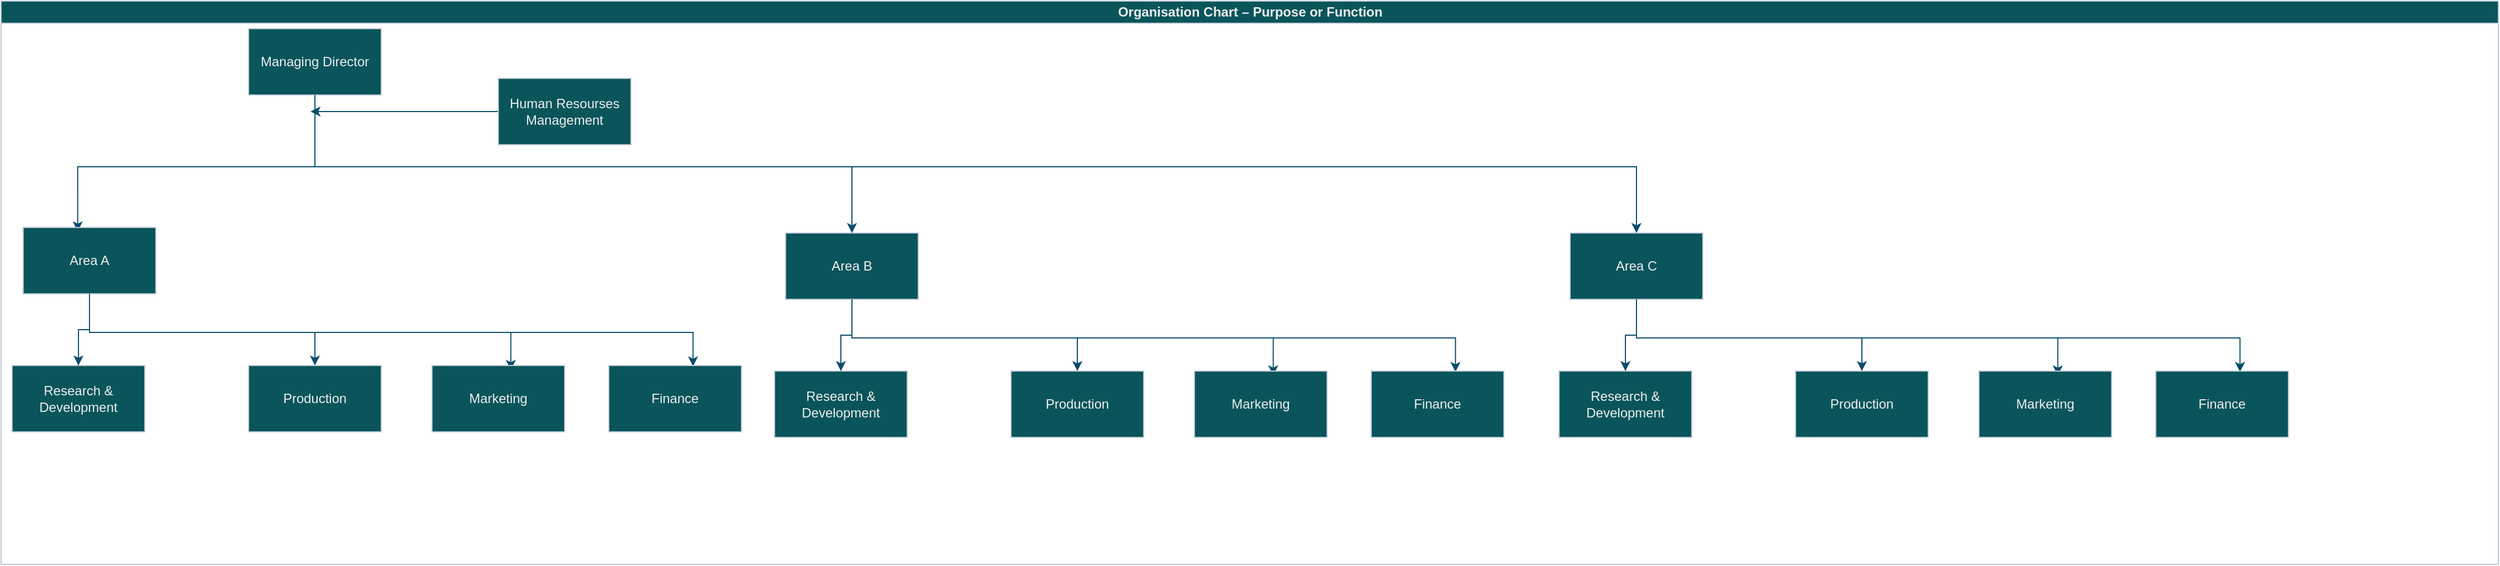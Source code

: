 <mxfile version="21.7.5" type="github">
  <diagram id="prtHgNgQTEPvFCAcTncT" name="Page-1">
    <mxGraphModel dx="998" dy="705" grid="1" gridSize="10" guides="1" tooltips="1" connect="1" arrows="1" fold="1" page="1" pageScale="1" pageWidth="827" pageHeight="1169" math="0" shadow="0">
      <root>
        <mxCell id="0" />
        <mxCell id="1" parent="0" />
        <mxCell id="UFWtLwlzSZ1uHZg3MW6--1" value="Organisation Chart – Purpose or Function" style="swimlane;html=1;startSize=20;horizontal=1;containerType=tree;glass=0;labelBackgroundColor=none;fillColor=#09555B;strokeColor=#BAC8D3;fontColor=#EEEEEE;" vertex="1" parent="1">
          <mxGeometry x="40" y="80" width="2260" height="510" as="geometry" />
        </mxCell>
        <mxCell id="UFWtLwlzSZ1uHZg3MW6--2" style="edgeStyle=orthogonalEdgeStyle;rounded=0;orthogonalLoop=1;jettySize=auto;html=1;entryX=0.411;entryY=0.059;entryDx=0;entryDy=0;entryPerimeter=0;labelBackgroundColor=none;fontColor=default;strokeColor=#0B4D6A;" edge="1" parent="UFWtLwlzSZ1uHZg3MW6--1" source="UFWtLwlzSZ1uHZg3MW6--6" target="UFWtLwlzSZ1uHZg3MW6--7">
          <mxGeometry relative="1" as="geometry">
            <Array as="points">
              <mxPoint x="284" y="150" />
              <mxPoint x="69" y="150" />
            </Array>
          </mxGeometry>
        </mxCell>
        <mxCell id="UFWtLwlzSZ1uHZg3MW6--6" value="Managing Director" style="rounded=0;whiteSpace=wrap;html=1;labelBackgroundColor=none;fillColor=#09555B;strokeColor=#BAC8D3;fontColor=#EEEEEE;" vertex="1" parent="UFWtLwlzSZ1uHZg3MW6--1">
          <mxGeometry x="224" y="25" width="120" height="60" as="geometry" />
        </mxCell>
        <mxCell id="UFWtLwlzSZ1uHZg3MW6--19" style="edgeStyle=orthogonalEdgeStyle;rounded=0;orthogonalLoop=1;jettySize=auto;html=1;labelBackgroundColor=none;strokeColor=#0B4D6A;fontColor=default;" edge="1" parent="UFWtLwlzSZ1uHZg3MW6--1" source="UFWtLwlzSZ1uHZg3MW6--20">
          <mxGeometry relative="1" as="geometry">
            <mxPoint x="70" y="350" as="targetPoint" />
          </mxGeometry>
        </mxCell>
        <mxCell id="UFWtLwlzSZ1uHZg3MW6--26" style="edgeStyle=orthogonalEdgeStyle;rounded=0;orthogonalLoop=1;jettySize=auto;html=1;entryX=0.594;entryY=0.065;entryDx=0;entryDy=0;entryPerimeter=0;labelBackgroundColor=none;strokeColor=#0B4D6A;fontColor=default;" edge="1" parent="UFWtLwlzSZ1uHZg3MW6--1" source="UFWtLwlzSZ1uHZg3MW6--7" target="UFWtLwlzSZ1uHZg3MW6--24">
          <mxGeometry relative="1" as="geometry">
            <Array as="points">
              <mxPoint x="80" y="300" />
              <mxPoint x="461" y="300" />
            </Array>
          </mxGeometry>
        </mxCell>
        <mxCell id="UFWtLwlzSZ1uHZg3MW6--27" style="edgeStyle=orthogonalEdgeStyle;rounded=0;orthogonalLoop=1;jettySize=auto;html=1;entryX=0.635;entryY=0.013;entryDx=0;entryDy=0;entryPerimeter=0;labelBackgroundColor=none;strokeColor=#0B4D6A;fontColor=default;" edge="1" parent="UFWtLwlzSZ1uHZg3MW6--1" source="UFWtLwlzSZ1uHZg3MW6--7" target="UFWtLwlzSZ1uHZg3MW6--25">
          <mxGeometry relative="1" as="geometry">
            <Array as="points">
              <mxPoint x="80" y="300" />
              <mxPoint x="626" y="300" />
            </Array>
          </mxGeometry>
        </mxCell>
        <mxCell id="UFWtLwlzSZ1uHZg3MW6--7" value="Area A" style="rounded=0;whiteSpace=wrap;html=1;labelBackgroundColor=none;fillColor=#09555B;strokeColor=#BAC8D3;fontColor=#EEEEEE;" vertex="1" parent="UFWtLwlzSZ1uHZg3MW6--1">
          <mxGeometry x="20" y="205" width="120" height="60" as="geometry" />
        </mxCell>
        <mxCell id="UFWtLwlzSZ1uHZg3MW6--14" style="edgeStyle=orthogonalEdgeStyle;rounded=0;orthogonalLoop=1;jettySize=auto;html=1;labelBackgroundColor=none;fontColor=default;strokeColor=#0B4D6A;" edge="1" parent="UFWtLwlzSZ1uHZg3MW6--1" source="UFWtLwlzSZ1uHZg3MW6--15">
          <mxGeometry relative="1" as="geometry">
            <mxPoint x="280" y="100" as="targetPoint" />
          </mxGeometry>
        </mxCell>
        <mxCell id="UFWtLwlzSZ1uHZg3MW6--15" value="Human Resourses Management" style="rounded=0;whiteSpace=wrap;html=1;labelBackgroundColor=none;fillColor=#09555B;strokeColor=#BAC8D3;fontColor=#EEEEEE;" vertex="1" parent="UFWtLwlzSZ1uHZg3MW6--1">
          <mxGeometry x="450" y="70" width="120" height="60" as="geometry" />
        </mxCell>
        <mxCell id="UFWtLwlzSZ1uHZg3MW6--20" value="Research &amp;amp; Development" style="rounded=0;whiteSpace=wrap;html=1;labelBackgroundColor=none;fillColor=#09555B;strokeColor=#BAC8D3;fontColor=#EEEEEE;" vertex="1" parent="UFWtLwlzSZ1uHZg3MW6--1">
          <mxGeometry x="10" y="330" width="120" height="60" as="geometry" />
        </mxCell>
        <mxCell id="UFWtLwlzSZ1uHZg3MW6--21" value="" style="edgeStyle=orthogonalEdgeStyle;rounded=0;orthogonalLoop=1;jettySize=auto;html=1;labelBackgroundColor=none;strokeColor=#0B4D6A;fontColor=default;" edge="1" parent="UFWtLwlzSZ1uHZg3MW6--1" source="UFWtLwlzSZ1uHZg3MW6--7" target="UFWtLwlzSZ1uHZg3MW6--20">
          <mxGeometry relative="1" as="geometry">
            <mxPoint x="110" y="430" as="targetPoint" />
            <mxPoint x="120" y="345" as="sourcePoint" />
          </mxGeometry>
        </mxCell>
        <mxCell id="UFWtLwlzSZ1uHZg3MW6--23" value="Production" style="rounded=0;whiteSpace=wrap;html=1;labelBackgroundColor=none;fillColor=#09555B;strokeColor=#BAC8D3;fontColor=#EEEEEE;" vertex="1" parent="UFWtLwlzSZ1uHZg3MW6--1">
          <mxGeometry x="224" y="330" width="120" height="60" as="geometry" />
        </mxCell>
        <mxCell id="UFWtLwlzSZ1uHZg3MW6--22" style="edgeStyle=orthogonalEdgeStyle;rounded=0;orthogonalLoop=1;jettySize=auto;html=1;labelBackgroundColor=none;strokeColor=#0B4D6A;fontColor=default;" edge="1" parent="UFWtLwlzSZ1uHZg3MW6--1" source="UFWtLwlzSZ1uHZg3MW6--7" target="UFWtLwlzSZ1uHZg3MW6--23">
          <mxGeometry relative="1" as="geometry">
            <mxPoint x="290" y="330" as="targetPoint" />
            <Array as="points">
              <mxPoint x="80" y="300" />
              <mxPoint x="284" y="300" />
            </Array>
          </mxGeometry>
        </mxCell>
        <mxCell id="UFWtLwlzSZ1uHZg3MW6--24" value="Marketing" style="rounded=0;whiteSpace=wrap;html=1;labelBackgroundColor=none;fillColor=#09555B;strokeColor=#BAC8D3;fontColor=#EEEEEE;" vertex="1" parent="UFWtLwlzSZ1uHZg3MW6--1">
          <mxGeometry x="390" y="330" width="120" height="60" as="geometry" />
        </mxCell>
        <mxCell id="UFWtLwlzSZ1uHZg3MW6--25" value="Finance&lt;br&gt;" style="rounded=0;whiteSpace=wrap;html=1;labelBackgroundColor=none;fillColor=#09555B;strokeColor=#BAC8D3;fontColor=#EEEEEE;" vertex="1" parent="UFWtLwlzSZ1uHZg3MW6--1">
          <mxGeometry x="550" y="330" width="120" height="60" as="geometry" />
        </mxCell>
        <mxCell id="UFWtLwlzSZ1uHZg3MW6--28" style="edgeStyle=orthogonalEdgeStyle;rounded=0;orthogonalLoop=1;jettySize=auto;html=1;labelBackgroundColor=none;strokeColor=#0B4D6A;fontColor=default;" edge="1" parent="1" source="UFWtLwlzSZ1uHZg3MW6--32">
          <mxGeometry relative="1" as="geometry">
            <mxPoint x="800" y="435" as="targetPoint" />
          </mxGeometry>
        </mxCell>
        <mxCell id="UFWtLwlzSZ1uHZg3MW6--29" style="edgeStyle=orthogonalEdgeStyle;rounded=0;orthogonalLoop=1;jettySize=auto;html=1;entryX=0.594;entryY=0.065;entryDx=0;entryDy=0;entryPerimeter=0;labelBackgroundColor=none;strokeColor=#0B4D6A;fontColor=default;" edge="1" parent="1" source="UFWtLwlzSZ1uHZg3MW6--31" target="UFWtLwlzSZ1uHZg3MW6--36">
          <mxGeometry relative="1" as="geometry">
            <Array as="points">
              <mxPoint x="810" y="385" />
              <mxPoint x="1191" y="385" />
            </Array>
          </mxGeometry>
        </mxCell>
        <mxCell id="UFWtLwlzSZ1uHZg3MW6--30" style="edgeStyle=orthogonalEdgeStyle;rounded=0;orthogonalLoop=1;jettySize=auto;html=1;entryX=0.635;entryY=0.013;entryDx=0;entryDy=0;entryPerimeter=0;labelBackgroundColor=none;strokeColor=#0B4D6A;fontColor=default;" edge="1" parent="1" source="UFWtLwlzSZ1uHZg3MW6--31" target="UFWtLwlzSZ1uHZg3MW6--37">
          <mxGeometry relative="1" as="geometry">
            <Array as="points">
              <mxPoint x="810" y="385" />
              <mxPoint x="1356" y="385" />
            </Array>
          </mxGeometry>
        </mxCell>
        <mxCell id="UFWtLwlzSZ1uHZg3MW6--31" value="Area B" style="rounded=0;whiteSpace=wrap;html=1;labelBackgroundColor=none;fillColor=#09555B;strokeColor=#BAC8D3;fontColor=#EEEEEE;" vertex="1" parent="1">
          <mxGeometry x="750" y="290" width="120" height="60" as="geometry" />
        </mxCell>
        <mxCell id="UFWtLwlzSZ1uHZg3MW6--32" value="Research &amp;amp; Development" style="rounded=0;whiteSpace=wrap;html=1;labelBackgroundColor=none;fillColor=#09555B;strokeColor=#BAC8D3;fontColor=#EEEEEE;" vertex="1" parent="1">
          <mxGeometry x="740" y="415" width="120" height="60" as="geometry" />
        </mxCell>
        <mxCell id="UFWtLwlzSZ1uHZg3MW6--33" value="" style="edgeStyle=orthogonalEdgeStyle;rounded=0;orthogonalLoop=1;jettySize=auto;html=1;labelBackgroundColor=none;strokeColor=#0B4D6A;fontColor=default;" edge="1" parent="1" source="UFWtLwlzSZ1uHZg3MW6--31" target="UFWtLwlzSZ1uHZg3MW6--32">
          <mxGeometry relative="1" as="geometry">
            <mxPoint x="840" y="515" as="targetPoint" />
            <mxPoint x="850" y="430" as="sourcePoint" />
          </mxGeometry>
        </mxCell>
        <mxCell id="UFWtLwlzSZ1uHZg3MW6--34" value="Production" style="rounded=0;whiteSpace=wrap;html=1;labelBackgroundColor=none;fillColor=#09555B;strokeColor=#BAC8D3;fontColor=#EEEEEE;" vertex="1" parent="1">
          <mxGeometry x="954" y="415" width="120" height="60" as="geometry" />
        </mxCell>
        <mxCell id="UFWtLwlzSZ1uHZg3MW6--35" style="edgeStyle=orthogonalEdgeStyle;rounded=0;orthogonalLoop=1;jettySize=auto;html=1;labelBackgroundColor=none;strokeColor=#0B4D6A;fontColor=default;" edge="1" parent="1" source="UFWtLwlzSZ1uHZg3MW6--31" target="UFWtLwlzSZ1uHZg3MW6--34">
          <mxGeometry relative="1" as="geometry">
            <mxPoint x="1020" y="415" as="targetPoint" />
            <Array as="points">
              <mxPoint x="810" y="385" />
              <mxPoint x="1014" y="385" />
            </Array>
          </mxGeometry>
        </mxCell>
        <mxCell id="UFWtLwlzSZ1uHZg3MW6--36" value="Marketing" style="rounded=0;whiteSpace=wrap;html=1;labelBackgroundColor=none;fillColor=#09555B;strokeColor=#BAC8D3;fontColor=#EEEEEE;" vertex="1" parent="1">
          <mxGeometry x="1120" y="415" width="120" height="60" as="geometry" />
        </mxCell>
        <mxCell id="UFWtLwlzSZ1uHZg3MW6--37" value="Finance&lt;br&gt;" style="rounded=0;whiteSpace=wrap;html=1;labelBackgroundColor=none;fillColor=#09555B;strokeColor=#BAC8D3;fontColor=#EEEEEE;" vertex="1" parent="1">
          <mxGeometry x="1280" y="415" width="120" height="60" as="geometry" />
        </mxCell>
        <mxCell id="UFWtLwlzSZ1uHZg3MW6--38" style="edgeStyle=orthogonalEdgeStyle;rounded=0;orthogonalLoop=1;jettySize=auto;html=1;labelBackgroundColor=none;strokeColor=#0B4D6A;fontColor=default;" edge="1" parent="1" source="UFWtLwlzSZ1uHZg3MW6--42">
          <mxGeometry relative="1" as="geometry">
            <mxPoint x="1510" y="435" as="targetPoint" />
          </mxGeometry>
        </mxCell>
        <mxCell id="UFWtLwlzSZ1uHZg3MW6--39" style="edgeStyle=orthogonalEdgeStyle;rounded=0;orthogonalLoop=1;jettySize=auto;html=1;entryX=0.594;entryY=0.065;entryDx=0;entryDy=0;entryPerimeter=0;labelBackgroundColor=none;strokeColor=#0B4D6A;fontColor=default;" edge="1" parent="1" source="UFWtLwlzSZ1uHZg3MW6--41" target="UFWtLwlzSZ1uHZg3MW6--46">
          <mxGeometry relative="1" as="geometry">
            <Array as="points">
              <mxPoint x="1520" y="385" />
              <mxPoint x="1901" y="385" />
            </Array>
          </mxGeometry>
        </mxCell>
        <mxCell id="UFWtLwlzSZ1uHZg3MW6--40" style="edgeStyle=orthogonalEdgeStyle;rounded=0;orthogonalLoop=1;jettySize=auto;html=1;entryX=0.635;entryY=0.013;entryDx=0;entryDy=0;entryPerimeter=0;labelBackgroundColor=none;strokeColor=#0B4D6A;fontColor=default;" edge="1" parent="1" source="UFWtLwlzSZ1uHZg3MW6--41" target="UFWtLwlzSZ1uHZg3MW6--47">
          <mxGeometry relative="1" as="geometry">
            <Array as="points">
              <mxPoint x="1520" y="385" />
              <mxPoint x="2066" y="385" />
            </Array>
          </mxGeometry>
        </mxCell>
        <mxCell id="UFWtLwlzSZ1uHZg3MW6--41" value="Area C" style="rounded=0;whiteSpace=wrap;html=1;labelBackgroundColor=none;fillColor=#09555B;strokeColor=#BAC8D3;fontColor=#EEEEEE;" vertex="1" parent="1">
          <mxGeometry x="1460" y="290" width="120" height="60" as="geometry" />
        </mxCell>
        <mxCell id="UFWtLwlzSZ1uHZg3MW6--42" value="Research &amp;amp; Development" style="rounded=0;whiteSpace=wrap;html=1;labelBackgroundColor=none;fillColor=#09555B;strokeColor=#BAC8D3;fontColor=#EEEEEE;" vertex="1" parent="1">
          <mxGeometry x="1450" y="415" width="120" height="60" as="geometry" />
        </mxCell>
        <mxCell id="UFWtLwlzSZ1uHZg3MW6--43" value="" style="edgeStyle=orthogonalEdgeStyle;rounded=0;orthogonalLoop=1;jettySize=auto;html=1;labelBackgroundColor=none;strokeColor=#0B4D6A;fontColor=default;" edge="1" parent="1" source="UFWtLwlzSZ1uHZg3MW6--41" target="UFWtLwlzSZ1uHZg3MW6--42">
          <mxGeometry relative="1" as="geometry">
            <mxPoint x="1550" y="515" as="targetPoint" />
            <mxPoint x="1560" y="430" as="sourcePoint" />
          </mxGeometry>
        </mxCell>
        <mxCell id="UFWtLwlzSZ1uHZg3MW6--44" value="Production" style="rounded=0;whiteSpace=wrap;html=1;labelBackgroundColor=none;fillColor=#09555B;strokeColor=#BAC8D3;fontColor=#EEEEEE;" vertex="1" parent="1">
          <mxGeometry x="1664" y="415" width="120" height="60" as="geometry" />
        </mxCell>
        <mxCell id="UFWtLwlzSZ1uHZg3MW6--45" style="edgeStyle=orthogonalEdgeStyle;rounded=0;orthogonalLoop=1;jettySize=auto;html=1;labelBackgroundColor=none;strokeColor=#0B4D6A;fontColor=default;" edge="1" parent="1" source="UFWtLwlzSZ1uHZg3MW6--41" target="UFWtLwlzSZ1uHZg3MW6--44">
          <mxGeometry relative="1" as="geometry">
            <mxPoint x="1730" y="415" as="targetPoint" />
            <Array as="points">
              <mxPoint x="1520" y="385" />
              <mxPoint x="1724" y="385" />
            </Array>
          </mxGeometry>
        </mxCell>
        <mxCell id="UFWtLwlzSZ1uHZg3MW6--46" value="Marketing" style="rounded=0;whiteSpace=wrap;html=1;labelBackgroundColor=none;fillColor=#09555B;strokeColor=#BAC8D3;fontColor=#EEEEEE;" vertex="1" parent="1">
          <mxGeometry x="1830" y="415" width="120" height="60" as="geometry" />
        </mxCell>
        <mxCell id="UFWtLwlzSZ1uHZg3MW6--47" value="Finance&lt;br&gt;" style="rounded=0;whiteSpace=wrap;html=1;labelBackgroundColor=none;fillColor=#09555B;strokeColor=#BAC8D3;fontColor=#EEEEEE;" vertex="1" parent="1">
          <mxGeometry x="1990" y="415" width="120" height="60" as="geometry" />
        </mxCell>
        <mxCell id="UFWtLwlzSZ1uHZg3MW6--49" style="edgeStyle=orthogonalEdgeStyle;rounded=0;orthogonalLoop=1;jettySize=auto;html=1;entryX=0.5;entryY=0;entryDx=0;entryDy=0;labelBackgroundColor=none;strokeColor=#0B4D6A;fontColor=default;" edge="1" parent="1" source="UFWtLwlzSZ1uHZg3MW6--6" target="UFWtLwlzSZ1uHZg3MW6--31">
          <mxGeometry relative="1" as="geometry">
            <Array as="points">
              <mxPoint x="324" y="230" />
              <mxPoint x="810" y="230" />
            </Array>
          </mxGeometry>
        </mxCell>
        <mxCell id="UFWtLwlzSZ1uHZg3MW6--50" style="edgeStyle=orthogonalEdgeStyle;rounded=0;orthogonalLoop=1;jettySize=auto;html=1;entryX=0.5;entryY=0;entryDx=0;entryDy=0;strokeColor=#0B4D6A;labelBackgroundColor=none;fontColor=default;" edge="1" parent="1" source="UFWtLwlzSZ1uHZg3MW6--6" target="UFWtLwlzSZ1uHZg3MW6--41">
          <mxGeometry relative="1" as="geometry">
            <Array as="points">
              <mxPoint x="324" y="230" />
              <mxPoint x="1520" y="230" />
            </Array>
          </mxGeometry>
        </mxCell>
      </root>
    </mxGraphModel>
  </diagram>
</mxfile>
